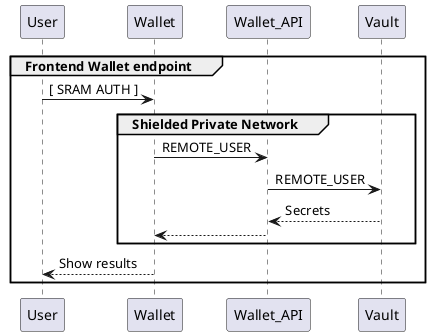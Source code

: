 @startuml
group Frontend Wallet endpoint
    User -> Wallet: [ SRAM AUTH ]
    group Shielded Private Network
        Wallet -> Wallet_API: REMOTE_USER
        Wallet_API -> Vault: REMOTE_USER
        Vault --> Wallet_API: Secrets
        Wallet_API --> Wallet
    end
    Wallet --> User: Show results
end
@enduml